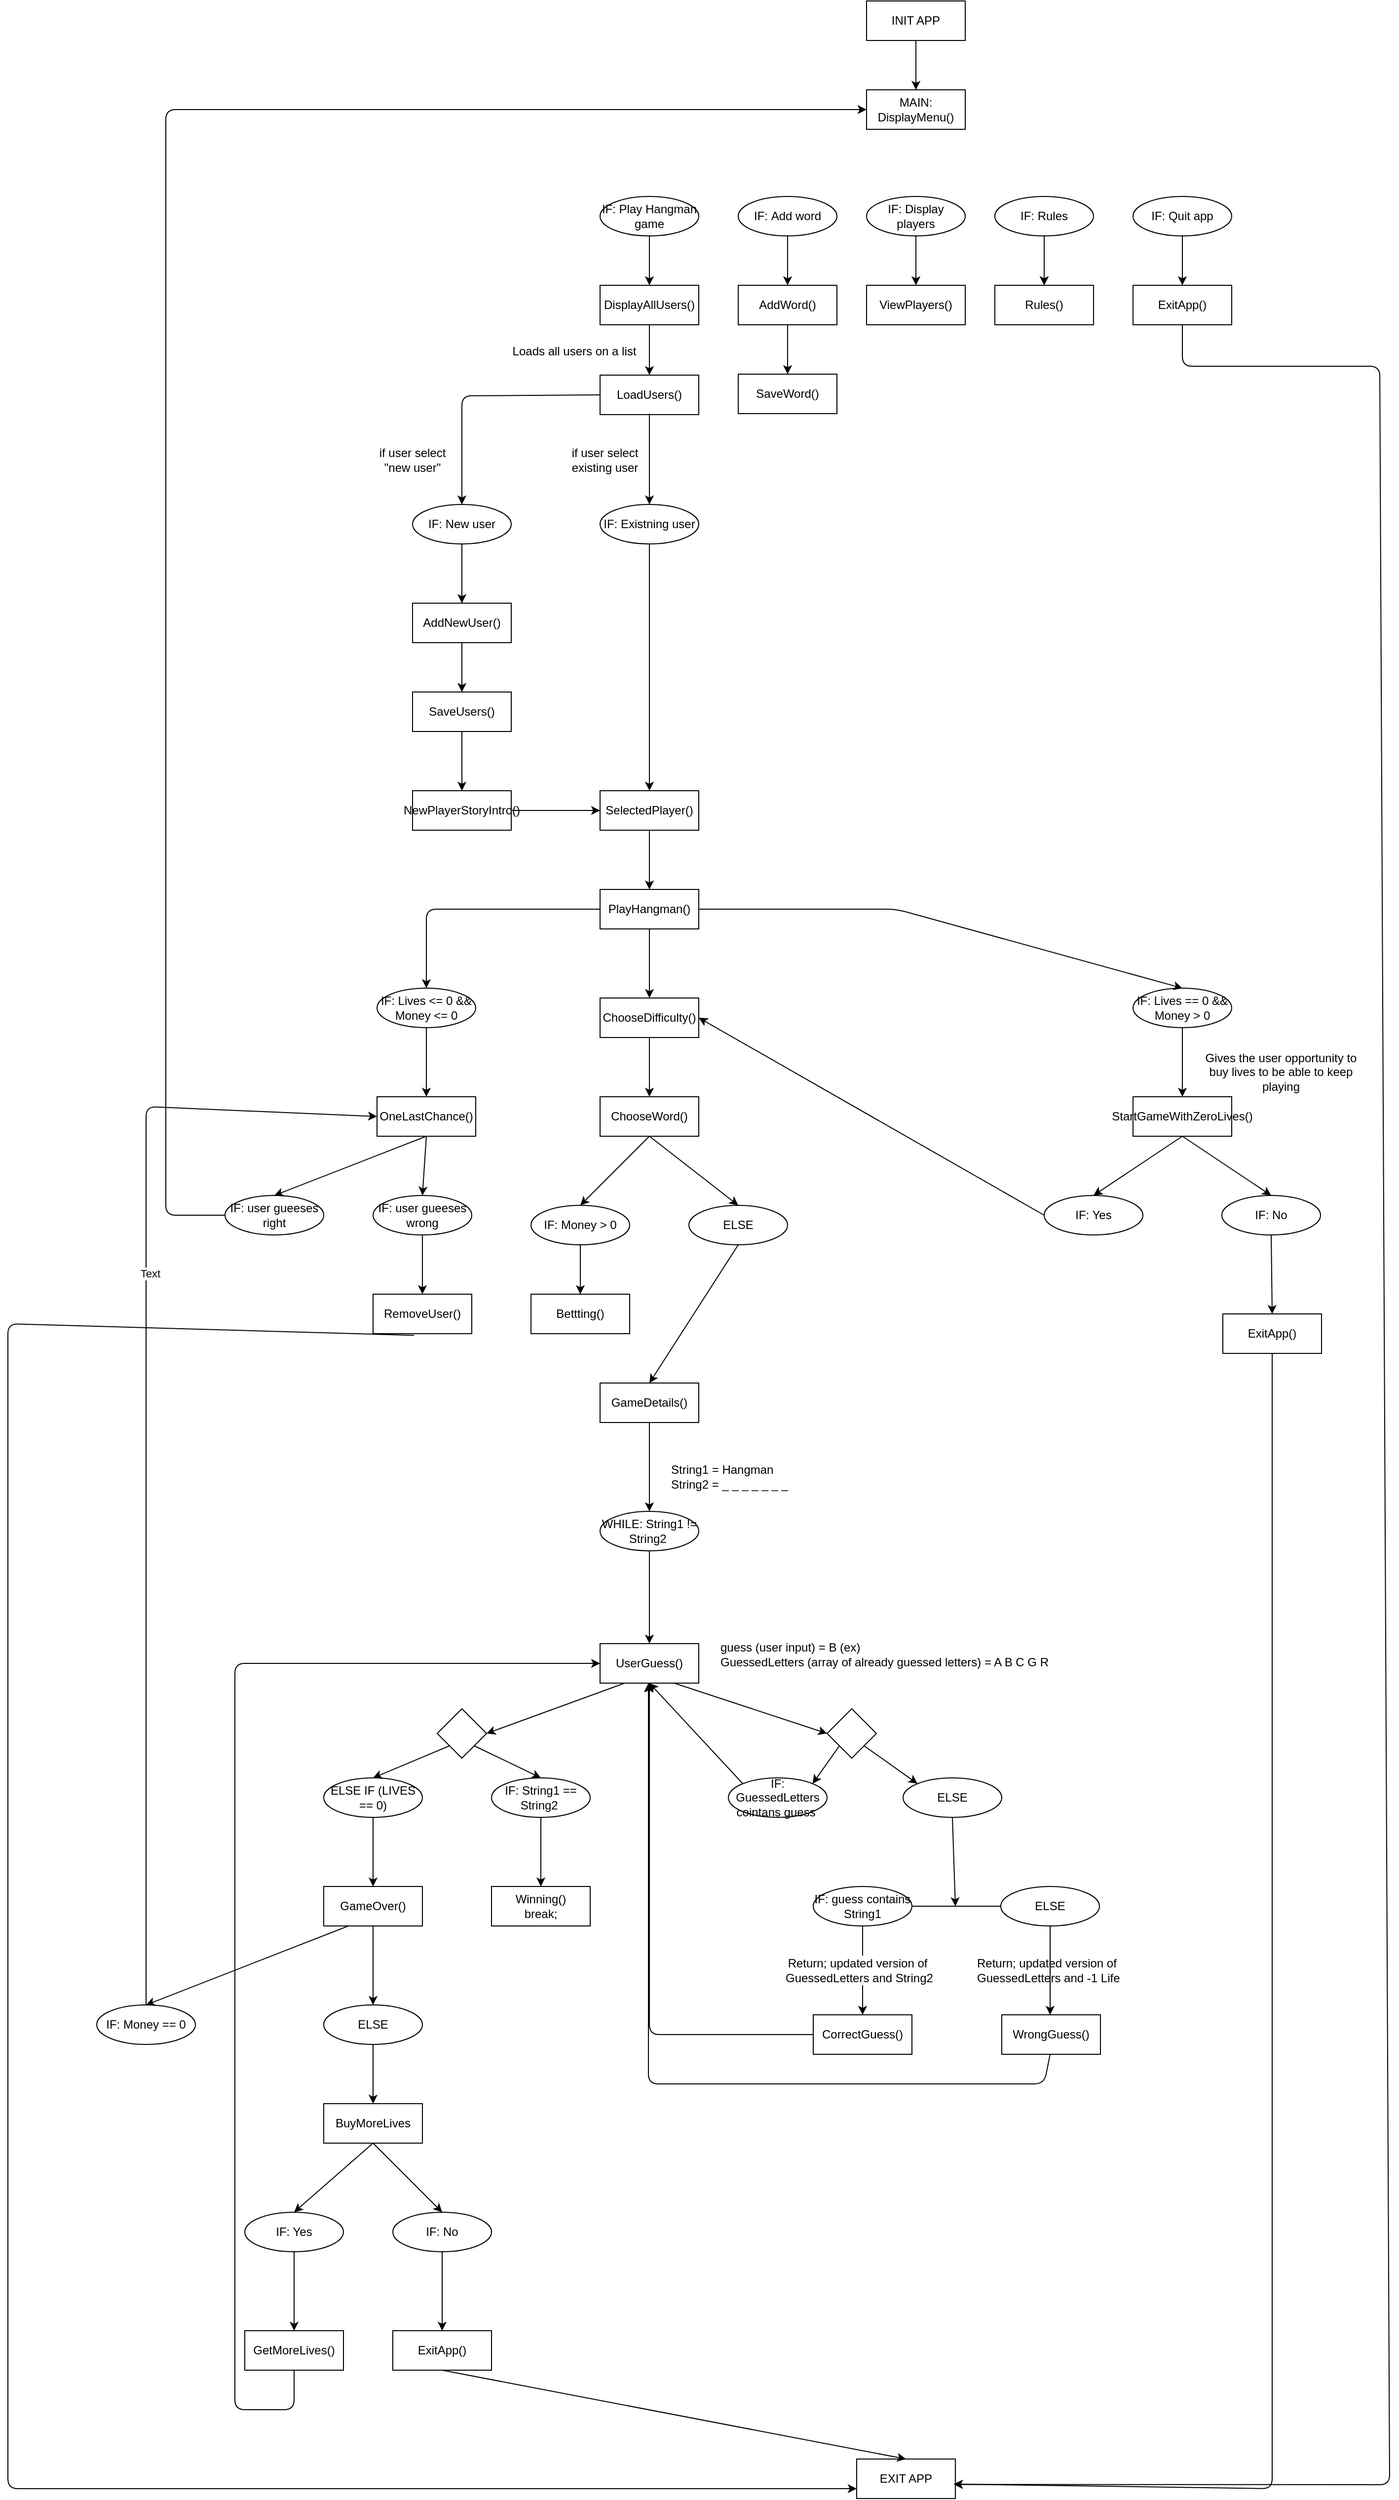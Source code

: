 <mxfile>
    <diagram id="V3ijUrjMEdLw47c3y2hR" name="Page-1">
        <mxGraphModel dx="1424" dy="964" grid="1" gridSize="10" guides="1" tooltips="1" connect="1" arrows="1" fold="1" page="1" pageScale="1" pageWidth="827" pageHeight="1169" math="0" shadow="0">
            <root>
                <mxCell id="0"/>
                <mxCell id="1" parent="0"/>
                <mxCell id="3" value="INIT APP" style="whiteSpace=wrap;html=1;align=center;" vertex="1" parent="1">
                    <mxGeometry x="960" y="120" width="100" height="40" as="geometry"/>
                </mxCell>
                <mxCell id="4" value="MAIN:&lt;br&gt;DisplayMenu()" style="whiteSpace=wrap;html=1;align=center;" vertex="1" parent="1">
                    <mxGeometry x="960" y="210" width="100" height="40" as="geometry"/>
                </mxCell>
                <mxCell id="6" value="IF: Play Hangman game" style="ellipse;whiteSpace=wrap;html=1;align=center;" vertex="1" parent="1">
                    <mxGeometry x="690" y="318" width="100" height="40" as="geometry"/>
                </mxCell>
                <mxCell id="7" value="IF:&amp;nbsp;Add word" style="ellipse;whiteSpace=wrap;html=1;align=center;" vertex="1" parent="1">
                    <mxGeometry x="830" y="318" width="100" height="40" as="geometry"/>
                </mxCell>
                <mxCell id="8" value="IF:&amp;nbsp;Display players" style="ellipse;whiteSpace=wrap;html=1;align=center;" vertex="1" parent="1">
                    <mxGeometry x="960" y="318" width="100" height="40" as="geometry"/>
                </mxCell>
                <mxCell id="20" value="" style="edgeStyle=none;html=1;" edge="1" parent="1" source="9" target="18">
                    <mxGeometry relative="1" as="geometry"/>
                </mxCell>
                <mxCell id="9" value="IF:&amp;nbsp;Rules" style="ellipse;whiteSpace=wrap;html=1;align=center;" vertex="1" parent="1">
                    <mxGeometry x="1090" y="318" width="100" height="40" as="geometry"/>
                </mxCell>
                <mxCell id="10" value="IF:&amp;nbsp;Quit app" style="ellipse;whiteSpace=wrap;html=1;align=center;" vertex="1" parent="1">
                    <mxGeometry x="1230" y="318" width="100" height="40" as="geometry"/>
                </mxCell>
                <mxCell id="12" value="EXIT APP" style="whiteSpace=wrap;html=1;align=center;" vertex="1" parent="1">
                    <mxGeometry x="950" y="2610" width="100" height="40" as="geometry"/>
                </mxCell>
                <mxCell id="13" value="ViewPlayers()" style="whiteSpace=wrap;html=1;align=center;" vertex="1" parent="1">
                    <mxGeometry x="960" y="408" width="100" height="40" as="geometry"/>
                </mxCell>
                <mxCell id="15" value="" style="endArrow=classic;html=1;entryX=0.5;entryY=0;entryDx=0;entryDy=0;exitX=0.5;exitY=1;exitDx=0;exitDy=0;" edge="1" parent="1" source="8" target="13">
                    <mxGeometry width="50" height="50" relative="1" as="geometry">
                        <mxPoint x="1010" y="378" as="sourcePoint"/>
                        <mxPoint x="1040" y="498" as="targetPoint"/>
                    </mxGeometry>
                </mxCell>
                <mxCell id="16" value="" style="endArrow=classic;html=1;entryX=0.985;entryY=0.643;entryDx=0;entryDy=0;entryPerimeter=0;exitX=0.5;exitY=1;exitDx=0;exitDy=0;" edge="1" parent="1" source="167" target="12">
                    <mxGeometry width="50" height="50" relative="1" as="geometry">
                        <mxPoint x="1330" y="480" as="sourcePoint"/>
                        <mxPoint x="1050" y="1350" as="targetPoint"/>
                        <Array as="points">
                            <mxPoint x="1280" y="490"/>
                            <mxPoint x="1480" y="490"/>
                            <mxPoint x="1490" y="2636"/>
                        </Array>
                    </mxGeometry>
                </mxCell>
                <mxCell id="18" value="Rules()" style="whiteSpace=wrap;html=1;align=center;" vertex="1" parent="1">
                    <mxGeometry x="1090" y="408" width="100" height="40" as="geometry"/>
                </mxCell>
                <mxCell id="19" value="" style="endArrow=classic;html=1;entryX=0.5;entryY=0;entryDx=0;entryDy=0;exitX=0.5;exitY=1;exitDx=0;exitDy=0;" edge="1" parent="1" target="18">
                    <mxGeometry width="50" height="50" relative="1" as="geometry">
                        <mxPoint x="1140" y="358" as="sourcePoint"/>
                        <mxPoint x="1170" y="498" as="targetPoint"/>
                    </mxGeometry>
                </mxCell>
                <mxCell id="21" value="" style="endArrow=classic;html=1;entryX=0.5;entryY=0;entryDx=0;entryDy=0;exitX=0.5;exitY=1;exitDx=0;exitDy=0;" edge="1" parent="1" source="3" target="4">
                    <mxGeometry width="50" height="50" relative="1" as="geometry">
                        <mxPoint x="1030" y="180" as="sourcePoint"/>
                        <mxPoint x="1010" y="280" as="targetPoint"/>
                    </mxGeometry>
                </mxCell>
                <mxCell id="22" value="" style="endArrow=classic;html=1;exitX=0.5;exitY=1;exitDx=0;exitDy=0;entryX=0.5;entryY=0;entryDx=0;entryDy=0;" edge="1" parent="1" source="7" target="23">
                    <mxGeometry width="50" height="50" relative="1" as="geometry">
                        <mxPoint x="900" y="428" as="sourcePoint"/>
                        <mxPoint x="880" y="398" as="targetPoint"/>
                    </mxGeometry>
                </mxCell>
                <mxCell id="23" value="AddWord()" style="whiteSpace=wrap;html=1;align=center;" vertex="1" parent="1">
                    <mxGeometry x="830" y="408" width="100" height="40" as="geometry"/>
                </mxCell>
                <mxCell id="24" value="" style="endArrow=classic;html=1;exitX=0.5;exitY=1;exitDx=0;exitDy=0;entryX=0.5;entryY=0;entryDx=0;entryDy=0;" edge="1" parent="1" target="25">
                    <mxGeometry width="50" height="50" relative="1" as="geometry">
                        <mxPoint x="880" y="448" as="sourcePoint"/>
                        <mxPoint x="880" y="488" as="targetPoint"/>
                    </mxGeometry>
                </mxCell>
                <mxCell id="25" value="SaveWord()" style="whiteSpace=wrap;html=1;align=center;" vertex="1" parent="1">
                    <mxGeometry x="830" y="498" width="100" height="40" as="geometry"/>
                </mxCell>
                <mxCell id="26" value="" style="endArrow=classic;html=1;exitX=0.5;exitY=1;exitDx=0;exitDy=0;entryX=0.5;entryY=0;entryDx=0;entryDy=0;" edge="1" parent="1" target="27">
                    <mxGeometry width="50" height="50" relative="1" as="geometry">
                        <mxPoint x="740" y="358.0" as="sourcePoint"/>
                        <mxPoint x="740" y="398" as="targetPoint"/>
                    </mxGeometry>
                </mxCell>
                <mxCell id="27" value="DisplayAllUsers()" style="whiteSpace=wrap;html=1;align=center;" vertex="1" parent="1">
                    <mxGeometry x="690" y="408" width="100" height="40" as="geometry"/>
                </mxCell>
                <mxCell id="28" value="" style="endArrow=classic;html=1;exitX=0.5;exitY=1;exitDx=0;exitDy=0;entryX=0.5;entryY=0;entryDx=0;entryDy=0;" edge="1" parent="1" target="29">
                    <mxGeometry width="50" height="50" relative="1" as="geometry">
                        <mxPoint x="740" y="448" as="sourcePoint"/>
                        <mxPoint x="740" y="488" as="targetPoint"/>
                    </mxGeometry>
                </mxCell>
                <mxCell id="29" value="LoadUsers()" style="whiteSpace=wrap;html=1;align=center;" vertex="1" parent="1">
                    <mxGeometry x="690" y="499" width="100" height="40" as="geometry"/>
                </mxCell>
                <mxCell id="33" value="" style="endArrow=classic;html=1;exitX=0.5;exitY=1;exitDx=0;exitDy=0;entryX=0.5;entryY=0;entryDx=0;entryDy=0;" edge="1" parent="1" target="39">
                    <mxGeometry width="50" height="50" relative="1" as="geometry">
                        <mxPoint x="740" y="538.0" as="sourcePoint"/>
                        <mxPoint x="740" y="588" as="targetPoint"/>
                    </mxGeometry>
                </mxCell>
                <mxCell id="38" value="IF: New user" style="ellipse;whiteSpace=wrap;html=1;align=center;" vertex="1" parent="1">
                    <mxGeometry x="500" y="630" width="100" height="40" as="geometry"/>
                </mxCell>
                <mxCell id="39" value="IF: Existning user" style="ellipse;whiteSpace=wrap;html=1;align=center;" vertex="1" parent="1">
                    <mxGeometry x="690" y="630" width="100" height="40" as="geometry"/>
                </mxCell>
                <mxCell id="41" value="" style="endArrow=classic;html=1;exitX=0;exitY=0.5;exitDx=0;exitDy=0;entryX=0.5;entryY=0;entryDx=0;entryDy=0;" edge="1" parent="1" source="29" target="38">
                    <mxGeometry width="50" height="50" relative="1" as="geometry">
                        <mxPoint x="750" y="548.0" as="sourcePoint"/>
                        <mxPoint x="750" y="640" as="targetPoint"/>
                        <Array as="points">
                            <mxPoint x="550" y="520"/>
                        </Array>
                    </mxGeometry>
                </mxCell>
                <mxCell id="42" value="SelectedPlayer()" style="whiteSpace=wrap;html=1;align=center;" vertex="1" parent="1">
                    <mxGeometry x="690" y="920" width="100" height="40" as="geometry"/>
                </mxCell>
                <mxCell id="43" value="AddNewUser()" style="whiteSpace=wrap;html=1;align=center;" vertex="1" parent="1">
                    <mxGeometry x="500" y="730" width="100" height="40" as="geometry"/>
                </mxCell>
                <mxCell id="44" value="NewPlayerStoryIntro()" style="whiteSpace=wrap;html=1;align=center;" vertex="1" parent="1">
                    <mxGeometry x="500" y="920" width="100" height="40" as="geometry"/>
                </mxCell>
                <mxCell id="45" value="" style="endArrow=classic;html=1;exitX=0.5;exitY=1;exitDx=0;exitDy=0;entryX=0.5;entryY=0;entryDx=0;entryDy=0;" edge="1" parent="1" source="38" target="43">
                    <mxGeometry width="50" height="50" relative="1" as="geometry">
                        <mxPoint x="750" y="548.0" as="sourcePoint"/>
                        <mxPoint x="750" y="640" as="targetPoint"/>
                    </mxGeometry>
                </mxCell>
                <mxCell id="46" value="" style="endArrow=classic;html=1;exitX=0.5;exitY=1;exitDx=0;exitDy=0;entryX=0.5;entryY=0;entryDx=0;entryDy=0;" edge="1" parent="1" source="43" target="49">
                    <mxGeometry width="50" height="50" relative="1" as="geometry">
                        <mxPoint x="560" y="680" as="sourcePoint"/>
                        <mxPoint x="550" y="800" as="targetPoint"/>
                    </mxGeometry>
                </mxCell>
                <mxCell id="47" value="" style="endArrow=classic;html=1;exitX=0.5;exitY=1;exitDx=0;exitDy=0;" edge="1" parent="1" source="39" target="42">
                    <mxGeometry width="50" height="50" relative="1" as="geometry">
                        <mxPoint x="560" y="680" as="sourcePoint"/>
                        <mxPoint x="560" y="740" as="targetPoint"/>
                    </mxGeometry>
                </mxCell>
                <mxCell id="48" value="" style="endArrow=classic;html=1;exitX=1;exitY=0.5;exitDx=0;exitDy=0;entryX=0;entryY=0.5;entryDx=0;entryDy=0;" edge="1" parent="1" source="44" target="42">
                    <mxGeometry width="50" height="50" relative="1" as="geometry">
                        <mxPoint x="560" y="780" as="sourcePoint"/>
                        <mxPoint x="560" y="830" as="targetPoint"/>
                    </mxGeometry>
                </mxCell>
                <mxCell id="49" value="SaveUsers()" style="whiteSpace=wrap;html=1;align=center;" vertex="1" parent="1">
                    <mxGeometry x="500" y="820" width="100" height="40" as="geometry"/>
                </mxCell>
                <mxCell id="50" value="" style="endArrow=classic;html=1;exitX=0.5;exitY=1;exitDx=0;exitDy=0;entryX=0.5;entryY=0;entryDx=0;entryDy=0;" edge="1" parent="1" source="49" target="44">
                    <mxGeometry width="50" height="50" relative="1" as="geometry">
                        <mxPoint x="560" y="780" as="sourcePoint"/>
                        <mxPoint x="560" y="830" as="targetPoint"/>
                    </mxGeometry>
                </mxCell>
                <mxCell id="55" value="Loads all users on a list" style="text;html=1;strokeColor=none;fillColor=none;align=center;verticalAlign=middle;whiteSpace=wrap;rounded=0;" vertex="1" parent="1">
                    <mxGeometry x="594" y="460" width="140" height="30" as="geometry"/>
                </mxCell>
                <mxCell id="56" value="if user select &quot;new user&quot;" style="text;html=1;strokeColor=none;fillColor=none;align=center;verticalAlign=middle;whiteSpace=wrap;rounded=0;" vertex="1" parent="1">
                    <mxGeometry x="460" y="570" width="80" height="30" as="geometry"/>
                </mxCell>
                <mxCell id="57" value="if user select existing user" style="text;html=1;strokeColor=none;fillColor=none;align=center;verticalAlign=middle;whiteSpace=wrap;rounded=0;" vertex="1" parent="1">
                    <mxGeometry x="640" y="570" width="110" height="30" as="geometry"/>
                </mxCell>
                <mxCell id="58" value="PlayHangman()" style="whiteSpace=wrap;html=1;align=center;" vertex="1" parent="1">
                    <mxGeometry x="690" y="1020" width="100" height="40" as="geometry"/>
                </mxCell>
                <mxCell id="59" value="" style="endArrow=classic;html=1;exitX=0.5;exitY=1;exitDx=0;exitDy=0;entryX=0.5;entryY=0;entryDx=0;entryDy=0;" edge="1" parent="1" source="42" target="58">
                    <mxGeometry width="50" height="50" relative="1" as="geometry">
                        <mxPoint x="560" y="870" as="sourcePoint"/>
                        <mxPoint x="560" y="930" as="targetPoint"/>
                    </mxGeometry>
                </mxCell>
                <mxCell id="60" value="IF: Lives == 0 &amp;amp;&amp;amp; Money &amp;gt; 0" style="ellipse;whiteSpace=wrap;html=1;align=center;" vertex="1" parent="1">
                    <mxGeometry x="1230" y="1120" width="100" height="40" as="geometry"/>
                </mxCell>
                <mxCell id="61" value="IF: Lives &amp;lt;= 0 &amp;amp;&amp;amp; Money &amp;lt;= 0" style="ellipse;whiteSpace=wrap;html=1;align=center;" vertex="1" parent="1">
                    <mxGeometry x="464" y="1120" width="100" height="40" as="geometry"/>
                </mxCell>
                <mxCell id="62" value="OneLastChance()" style="whiteSpace=wrap;html=1;align=center;" vertex="1" parent="1">
                    <mxGeometry x="464" y="1230" width="100" height="40" as="geometry"/>
                </mxCell>
                <mxCell id="63" value="StartGameWithZeroLives()" style="whiteSpace=wrap;html=1;align=center;" vertex="1" parent="1">
                    <mxGeometry x="1230" y="1230" width="100" height="40" as="geometry"/>
                </mxCell>
                <mxCell id="64" value="IF: user gueeses right" style="ellipse;whiteSpace=wrap;html=1;align=center;" vertex="1" parent="1">
                    <mxGeometry x="310" y="1330" width="100" height="40" as="geometry"/>
                </mxCell>
                <mxCell id="65" value="IF: user gueeses wrong" style="ellipse;whiteSpace=wrap;html=1;align=center;" vertex="1" parent="1">
                    <mxGeometry x="460" y="1330" width="100" height="40" as="geometry"/>
                </mxCell>
                <mxCell id="66" value="RemoveUser()" style="whiteSpace=wrap;html=1;align=center;" vertex="1" parent="1">
                    <mxGeometry x="460" y="1430" width="100" height="40" as="geometry"/>
                </mxCell>
                <mxCell id="68" value="" style="endArrow=classic;html=1;exitX=0;exitY=0.5;exitDx=0;exitDy=0;entryX=0;entryY=0.5;entryDx=0;entryDy=0;" edge="1" parent="1" source="64" target="4">
                    <mxGeometry width="50" height="50" relative="1" as="geometry">
                        <mxPoint x="900" y="1070" as="sourcePoint"/>
                        <mxPoint x="850" y="780" as="targetPoint"/>
                        <Array as="points">
                            <mxPoint x="250" y="1350"/>
                            <mxPoint x="250" y="230"/>
                        </Array>
                    </mxGeometry>
                </mxCell>
                <mxCell id="69" value="ChooseDifficulty()" style="whiteSpace=wrap;html=1;align=center;" vertex="1" parent="1">
                    <mxGeometry x="690" y="1130" width="100" height="40" as="geometry"/>
                </mxCell>
                <mxCell id="70" value="ChooseWord()" style="whiteSpace=wrap;html=1;align=center;" vertex="1" parent="1">
                    <mxGeometry x="690" y="1230" width="100" height="40" as="geometry"/>
                </mxCell>
                <mxCell id="72" value="" style="endArrow=classic;html=1;exitX=0.416;exitY=1.043;exitDx=0;exitDy=0;exitPerimeter=0;entryX=0;entryY=0.75;entryDx=0;entryDy=0;" edge="1" parent="1" source="66" target="12">
                    <mxGeometry width="50" height="50" relative="1" as="geometry">
                        <mxPoint x="1100" y="1650" as="sourcePoint"/>
                        <mxPoint x="1150" y="1600" as="targetPoint"/>
                        <Array as="points">
                            <mxPoint x="90" y="1460"/>
                            <mxPoint x="90" y="2640"/>
                        </Array>
                    </mxGeometry>
                </mxCell>
                <mxCell id="73" value="" style="endArrow=classic;html=1;exitX=1;exitY=0.5;exitDx=0;exitDy=0;entryX=0.5;entryY=0;entryDx=0;entryDy=0;" edge="1" parent="1" source="58" target="60">
                    <mxGeometry width="50" height="50" relative="1" as="geometry">
                        <mxPoint x="800" y="1180" as="sourcePoint"/>
                        <mxPoint x="850" y="1130" as="targetPoint"/>
                        <Array as="points">
                            <mxPoint x="990" y="1040"/>
                        </Array>
                    </mxGeometry>
                </mxCell>
                <mxCell id="74" value="" style="endArrow=classic;html=1;exitX=0;exitY=0.5;exitDx=0;exitDy=0;entryX=0.5;entryY=0;entryDx=0;entryDy=0;" edge="1" parent="1" source="58" target="61">
                    <mxGeometry width="50" height="50" relative="1" as="geometry">
                        <mxPoint x="800" y="1180" as="sourcePoint"/>
                        <mxPoint x="850" y="1130" as="targetPoint"/>
                        <Array as="points">
                            <mxPoint x="514" y="1040"/>
                        </Array>
                    </mxGeometry>
                </mxCell>
                <mxCell id="75" value="" style="endArrow=classic;html=1;exitX=0.5;exitY=1;exitDx=0;exitDy=0;entryX=0.5;entryY=0;entryDx=0;entryDy=0;" edge="1" parent="1" source="61" target="62">
                    <mxGeometry width="50" height="50" relative="1" as="geometry">
                        <mxPoint x="630" y="1310" as="sourcePoint"/>
                        <mxPoint x="680" y="1260" as="targetPoint"/>
                    </mxGeometry>
                </mxCell>
                <mxCell id="76" value="" style="endArrow=classic;html=1;exitX=0.5;exitY=1;exitDx=0;exitDy=0;entryX=0.5;entryY=0;entryDx=0;entryDy=0;" edge="1" parent="1" source="62" target="64">
                    <mxGeometry width="50" height="50" relative="1" as="geometry">
                        <mxPoint x="524" y="1170.0" as="sourcePoint"/>
                        <mxPoint x="524" y="1240.0" as="targetPoint"/>
                    </mxGeometry>
                </mxCell>
                <mxCell id="77" value="" style="endArrow=classic;html=1;exitX=0.5;exitY=1;exitDx=0;exitDy=0;entryX=0.5;entryY=0;entryDx=0;entryDy=0;" edge="1" parent="1" source="62" target="65">
                    <mxGeometry width="50" height="50" relative="1" as="geometry">
                        <mxPoint x="524" y="1280" as="sourcePoint"/>
                        <mxPoint x="450" y="1340" as="targetPoint"/>
                    </mxGeometry>
                </mxCell>
                <mxCell id="78" value="" style="endArrow=classic;html=1;exitX=0.5;exitY=1;exitDx=0;exitDy=0;entryX=0.5;entryY=0;entryDx=0;entryDy=0;" edge="1" parent="1" source="65" target="66">
                    <mxGeometry width="50" height="50" relative="1" as="geometry">
                        <mxPoint x="450" y="1290" as="sourcePoint"/>
                        <mxPoint x="460" y="1390" as="targetPoint"/>
                    </mxGeometry>
                </mxCell>
                <mxCell id="79" value="" style="endArrow=classic;html=1;exitX=0.5;exitY=1;exitDx=0;exitDy=0;entryX=0.5;entryY=0;entryDx=0;entryDy=0;" edge="1" parent="1" source="58" target="69">
                    <mxGeometry width="50" height="50" relative="1" as="geometry">
                        <mxPoint x="544" y="1300" as="sourcePoint"/>
                        <mxPoint x="470" y="1360" as="targetPoint"/>
                    </mxGeometry>
                </mxCell>
                <mxCell id="80" value="" style="endArrow=classic;html=1;exitX=0.5;exitY=1;exitDx=0;exitDy=0;entryX=0.5;entryY=0;entryDx=0;entryDy=0;" edge="1" parent="1" source="69" target="70">
                    <mxGeometry width="50" height="50" relative="1" as="geometry">
                        <mxPoint x="554" y="1310" as="sourcePoint"/>
                        <mxPoint x="480" y="1370" as="targetPoint"/>
                    </mxGeometry>
                </mxCell>
                <mxCell id="81" value="" style="endArrow=classic;html=1;exitX=0.5;exitY=1;exitDx=0;exitDy=0;entryX=0.5;entryY=0;entryDx=0;entryDy=0;" edge="1" parent="1" source="60" target="63">
                    <mxGeometry width="50" height="50" relative="1" as="geometry">
                        <mxPoint x="854" y="1320" as="sourcePoint"/>
                        <mxPoint x="780" y="1380" as="targetPoint"/>
                    </mxGeometry>
                </mxCell>
                <mxCell id="82" value="Gives the user opportunity to buy lives to be able to keep playing" style="text;html=1;strokeColor=none;fillColor=none;align=center;verticalAlign=middle;whiteSpace=wrap;rounded=0;" vertex="1" parent="1">
                    <mxGeometry x="1300" y="1190" width="160" height="30" as="geometry"/>
                </mxCell>
                <mxCell id="83" value="IF: No" style="ellipse;whiteSpace=wrap;html=1;align=center;" vertex="1" parent="1">
                    <mxGeometry x="1320" y="1330" width="100" height="40" as="geometry"/>
                </mxCell>
                <mxCell id="84" value="IF: Yes" style="ellipse;whiteSpace=wrap;html=1;align=center;" vertex="1" parent="1">
                    <mxGeometry x="1140" y="1330" width="100" height="40" as="geometry"/>
                </mxCell>
                <mxCell id="86" value="" style="endArrow=classic;html=1;entryX=0.985;entryY=0.634;entryDx=0;entryDy=0;entryPerimeter=0;exitX=0.5;exitY=1;exitDx=0;exitDy=0;" edge="1" parent="1" source="155" target="12">
                    <mxGeometry width="50" height="50" relative="1" as="geometry">
                        <mxPoint x="1380" y="1530" as="sourcePoint"/>
                        <mxPoint x="970" y="1773.333" as="targetPoint"/>
                        <Array as="points">
                            <mxPoint x="1371" y="2640"/>
                        </Array>
                    </mxGeometry>
                </mxCell>
                <mxCell id="88" value="" style="endArrow=classic;html=1;exitX=0.5;exitY=1;exitDx=0;exitDy=0;entryX=0.5;entryY=0;entryDx=0;entryDy=0;" edge="1" parent="1" source="63" target="84">
                    <mxGeometry width="50" height="50" relative="1" as="geometry">
                        <mxPoint x="1290" y="1170" as="sourcePoint"/>
                        <mxPoint x="1290" y="1240" as="targetPoint"/>
                    </mxGeometry>
                </mxCell>
                <mxCell id="89" value="" style="endArrow=classic;html=1;exitX=0.5;exitY=1;exitDx=0;exitDy=0;entryX=0.5;entryY=0;entryDx=0;entryDy=0;" edge="1" parent="1" source="63" target="83">
                    <mxGeometry width="50" height="50" relative="1" as="geometry">
                        <mxPoint x="1290" y="1280" as="sourcePoint"/>
                        <mxPoint x="1200" y="1340" as="targetPoint"/>
                    </mxGeometry>
                </mxCell>
                <mxCell id="90" value="" style="endArrow=classic;html=1;exitX=0;exitY=0.5;exitDx=0;exitDy=0;entryX=1;entryY=0.5;entryDx=0;entryDy=0;" edge="1" parent="1" source="84" target="69">
                    <mxGeometry width="50" height="50" relative="1" as="geometry">
                        <mxPoint x="870" y="1390" as="sourcePoint"/>
                        <mxPoint x="920" y="1340" as="targetPoint"/>
                    </mxGeometry>
                </mxCell>
                <mxCell id="91" value="IF: Money &amp;gt; 0" style="ellipse;whiteSpace=wrap;html=1;align=center;" vertex="1" parent="1">
                    <mxGeometry x="620" y="1340" width="100" height="40" as="geometry"/>
                </mxCell>
                <mxCell id="92" value="ELSE" style="ellipse;whiteSpace=wrap;html=1;align=center;" vertex="1" parent="1">
                    <mxGeometry x="780" y="1340" width="100" height="40" as="geometry"/>
                </mxCell>
                <mxCell id="93" value="Bettting()" style="whiteSpace=wrap;html=1;align=center;" vertex="1" parent="1">
                    <mxGeometry x="620" y="1430" width="100" height="40" as="geometry"/>
                </mxCell>
                <mxCell id="94" value="GameDetails()" style="whiteSpace=wrap;html=1;align=center;" vertex="1" parent="1">
                    <mxGeometry x="690" y="1520" width="100" height="40" as="geometry"/>
                </mxCell>
                <mxCell id="95" value="" style="endArrow=classic;html=1;exitX=0.5;exitY=1;exitDx=0;exitDy=0;entryX=0.5;entryY=0;entryDx=0;entryDy=0;" edge="1" parent="1" source="70" target="91">
                    <mxGeometry width="50" height="50" relative="1" as="geometry">
                        <mxPoint x="524" y="1280" as="sourcePoint"/>
                        <mxPoint x="520" y="1340" as="targetPoint"/>
                    </mxGeometry>
                </mxCell>
                <mxCell id="96" value="" style="endArrow=classic;html=1;exitX=0.5;exitY=1;exitDx=0;exitDy=0;entryX=0.5;entryY=0;entryDx=0;entryDy=0;" edge="1" parent="1" source="70" target="92">
                    <mxGeometry width="50" height="50" relative="1" as="geometry">
                        <mxPoint x="750" y="1280" as="sourcePoint"/>
                        <mxPoint x="680" y="1350" as="targetPoint"/>
                    </mxGeometry>
                </mxCell>
                <mxCell id="97" value="" style="endArrow=classic;html=1;exitX=0.5;exitY=1;exitDx=0;exitDy=0;entryX=0.5;entryY=0;entryDx=0;entryDy=0;" edge="1" parent="1" source="91" target="93">
                    <mxGeometry width="50" height="50" relative="1" as="geometry">
                        <mxPoint x="760" y="1290" as="sourcePoint"/>
                        <mxPoint x="690" y="1360" as="targetPoint"/>
                    </mxGeometry>
                </mxCell>
                <mxCell id="98" value="" style="endArrow=classic;html=1;exitX=0.5;exitY=1;exitDx=0;exitDy=0;entryX=0.5;entryY=0;entryDx=0;entryDy=0;" edge="1" parent="1" source="92" target="94">
                    <mxGeometry width="50" height="50" relative="1" as="geometry">
                        <mxPoint x="680" y="1390" as="sourcePoint"/>
                        <mxPoint x="680" y="1440" as="targetPoint"/>
                    </mxGeometry>
                </mxCell>
                <mxCell id="100" value="" style="endArrow=classic;html=1;exitX=0.5;exitY=1;exitDx=0;exitDy=0;" edge="1" parent="1" source="94">
                    <mxGeometry width="50" height="50" relative="1" as="geometry">
                        <mxPoint x="680" y="1390" as="sourcePoint"/>
                        <mxPoint x="740" y="1650" as="targetPoint"/>
                    </mxGeometry>
                </mxCell>
                <mxCell id="101" value="WHILE: String1 != String2&amp;nbsp;" style="ellipse;whiteSpace=wrap;html=1;align=center;" vertex="1" parent="1">
                    <mxGeometry x="690" y="1650" width="100" height="40" as="geometry"/>
                </mxCell>
                <mxCell id="102" value="String1 = Hangman&lt;br&gt;String2 = _ _ _ _ _ _ _" style="text;html=1;strokeColor=none;fillColor=none;align=left;verticalAlign=middle;whiteSpace=wrap;rounded=0;" vertex="1" parent="1">
                    <mxGeometry x="760" y="1600" width="160" height="30" as="geometry"/>
                </mxCell>
                <mxCell id="103" value="" style="endArrow=classic;html=1;exitX=0.5;exitY=1;exitDx=0;exitDy=0;entryX=0.5;entryY=0;entryDx=0;entryDy=0;" edge="1" parent="1" source="101" target="105">
                    <mxGeometry width="50" height="50" relative="1" as="geometry">
                        <mxPoint x="844" y="1690" as="sourcePoint"/>
                        <mxPoint x="970" y="1800" as="targetPoint"/>
                    </mxGeometry>
                </mxCell>
                <mxCell id="105" value="UserGuess()" style="whiteSpace=wrap;html=1;align=center;" vertex="1" parent="1">
                    <mxGeometry x="690" y="1784" width="100" height="40" as="geometry"/>
                </mxCell>
                <mxCell id="107" value="IF: GuessedLetters cointans guess&amp;nbsp;" style="ellipse;whiteSpace=wrap;html=1;align=center;" vertex="1" parent="1">
                    <mxGeometry x="820" y="1920" width="100" height="40" as="geometry"/>
                </mxCell>
                <mxCell id="108" value="ELSE" style="ellipse;whiteSpace=wrap;html=1;align=center;" vertex="1" parent="1">
                    <mxGeometry x="997" y="1920" width="100" height="40" as="geometry"/>
                </mxCell>
                <mxCell id="109" value="&lt;div style=&quot;text-align: left;&quot;&gt;&lt;span style=&quot;text-align: center; background-color: initial;&quot;&gt;guess (user input) = B (ex)&lt;br&gt;GuessedLetters (array of already guessed letters) = A B C G R&amp;nbsp;&lt;/span&gt;&lt;/div&gt;" style="text;html=1;strokeColor=none;fillColor=none;align=left;verticalAlign=middle;whiteSpace=wrap;rounded=0;" vertex="1" parent="1">
                    <mxGeometry x="810" y="1780" width="350" height="30" as="geometry"/>
                </mxCell>
                <mxCell id="112" value="" style="endArrow=classic;html=1;exitX=0;exitY=0;exitDx=0;exitDy=0;entryX=0.5;entryY=1;entryDx=0;entryDy=0;" edge="1" parent="1" source="107" target="105">
                    <mxGeometry width="50" height="50" relative="1" as="geometry">
                        <mxPoint x="1000" y="1610" as="sourcePoint"/>
                        <mxPoint x="740" y="1830" as="targetPoint"/>
                    </mxGeometry>
                </mxCell>
                <mxCell id="113" value="" style="endArrow=classic;html=1;exitX=0.75;exitY=1;exitDx=0;exitDy=0;entryX=0;entryY=0.5;entryDx=0;entryDy=0;" edge="1" parent="1" source="105" target="133">
                    <mxGeometry width="50" height="50" relative="1" as="geometry">
                        <mxPoint x="980" y="1853" as="sourcePoint"/>
                        <mxPoint x="910" y="1870" as="targetPoint"/>
                    </mxGeometry>
                </mxCell>
                <mxCell id="114" value="IF: guess contains String1" style="ellipse;whiteSpace=wrap;html=1;align=center;" vertex="1" parent="1">
                    <mxGeometry x="906" y="2030" width="100" height="40" as="geometry"/>
                </mxCell>
                <mxCell id="115" value="ELSE" style="ellipse;whiteSpace=wrap;html=1;align=center;" vertex="1" parent="1">
                    <mxGeometry x="1096" y="2030" width="100" height="40" as="geometry"/>
                </mxCell>
                <mxCell id="117" value="CorrectGuess()" style="whiteSpace=wrap;html=1;align=center;" vertex="1" parent="1">
                    <mxGeometry x="906" y="2160" width="100" height="40" as="geometry"/>
                </mxCell>
                <mxCell id="118" value="" style="endArrow=classic;html=1;exitX=0.5;exitY=1;exitDx=0;exitDy=0;entryX=0.5;entryY=0;entryDx=0;entryDy=0;startArrow=none;" edge="1" parent="1" source="123" target="117">
                    <mxGeometry width="50" height="50" relative="1" as="geometry">
                        <mxPoint x="976" y="1853" as="sourcePoint"/>
                        <mxPoint x="916.207" y="1916.207" as="targetPoint"/>
                    </mxGeometry>
                </mxCell>
                <mxCell id="119" value="" style="endArrow=classic;html=1;exitX=0.5;exitY=1;exitDx=0;exitDy=0;" edge="1" parent="1" source="115">
                    <mxGeometry width="50" height="50" relative="1" as="geometry">
                        <mxPoint x="966" y="2080" as="sourcePoint"/>
                        <mxPoint x="1146" y="2160" as="targetPoint"/>
                    </mxGeometry>
                </mxCell>
                <mxCell id="120" value="WrongGuess()" style="whiteSpace=wrap;html=1;align=center;" vertex="1" parent="1">
                    <mxGeometry x="1097" y="2160" width="100" height="40" as="geometry"/>
                </mxCell>
                <mxCell id="121" value="" style="endArrow=classic;html=1;exitX=0.5;exitY=1;exitDx=0;exitDy=0;" edge="1" parent="1" source="108">
                    <mxGeometry width="50" height="50" relative="1" as="geometry">
                        <mxPoint x="1014" y="2020" as="sourcePoint"/>
                        <mxPoint x="1050" y="2050" as="targetPoint"/>
                    </mxGeometry>
                </mxCell>
                <mxCell id="122" value="" style="endArrow=none;html=1;exitX=1;exitY=0.5;exitDx=0;exitDy=0;entryX=0;entryY=0.5;entryDx=0;entryDy=0;" edge="1" parent="1" source="114" target="115">
                    <mxGeometry width="50" height="50" relative="1" as="geometry">
                        <mxPoint x="1004" y="2080" as="sourcePoint"/>
                        <mxPoint x="1054" y="2030" as="targetPoint"/>
                    </mxGeometry>
                </mxCell>
                <mxCell id="125" value="&lt;div style=&quot;text-align: center;&quot;&gt;Return; updated version of&amp;nbsp;&lt;/div&gt;&lt;span style=&quot;text-align: center;&quot;&gt;GuessedLetters and -1 Life&lt;/span&gt;" style="text;html=1;strokeColor=none;fillColor=none;align=left;verticalAlign=middle;whiteSpace=wrap;rounded=0;" vertex="1" parent="1">
                    <mxGeometry x="1070" y="2100" width="160" height="30" as="geometry"/>
                </mxCell>
                <mxCell id="127" value="IF: String1 == String2&amp;nbsp;" style="ellipse;whiteSpace=wrap;html=1;align=center;" vertex="1" parent="1">
                    <mxGeometry x="580" y="1920" width="100" height="40" as="geometry"/>
                </mxCell>
                <mxCell id="128" value="ELSE IF (LIVES == 0)" style="ellipse;whiteSpace=wrap;html=1;align=center;" vertex="1" parent="1">
                    <mxGeometry x="410" y="1920" width="100" height="40" as="geometry"/>
                </mxCell>
                <mxCell id="129" value="GameOver()" style="whiteSpace=wrap;html=1;align=center;" vertex="1" parent="1">
                    <mxGeometry x="410" y="2030" width="100" height="40" as="geometry"/>
                </mxCell>
                <mxCell id="130" value="" style="endArrow=classic;html=1;exitX=0.5;exitY=1;exitDx=0;exitDy=0;entryX=0.5;entryY=0;entryDx=0;entryDy=0;" edge="1" parent="1" source="128" target="129">
                    <mxGeometry width="50" height="50" relative="1" as="geometry">
                        <mxPoint x="750" y="1700" as="sourcePoint"/>
                        <mxPoint x="750" y="1794" as="targetPoint"/>
                    </mxGeometry>
                </mxCell>
                <mxCell id="131" value="" style="endArrow=classic;html=1;exitX=0.25;exitY=1;exitDx=0;exitDy=0;entryX=1;entryY=0.5;entryDx=0;entryDy=0;" edge="1" parent="1" source="105" target="132">
                    <mxGeometry width="50" height="50" relative="1" as="geometry">
                        <mxPoint x="720" y="1860" as="sourcePoint"/>
                        <mxPoint x="610" y="1870" as="targetPoint"/>
                    </mxGeometry>
                </mxCell>
                <mxCell id="132" value="" style="rhombus;whiteSpace=wrap;html=1;" vertex="1" parent="1">
                    <mxGeometry x="525" y="1850" width="50" height="50" as="geometry"/>
                </mxCell>
                <mxCell id="133" value="" style="rhombus;whiteSpace=wrap;html=1;" vertex="1" parent="1">
                    <mxGeometry x="920" y="1850" width="50" height="50" as="geometry"/>
                </mxCell>
                <mxCell id="134" value="" style="endArrow=classic;html=1;exitX=1;exitY=1;exitDx=0;exitDy=0;entryX=0.5;entryY=0;entryDx=0;entryDy=0;" edge="1" parent="1" source="132" target="127">
                    <mxGeometry width="50" height="50" relative="1" as="geometry">
                        <mxPoint x="750" y="1700" as="sourcePoint"/>
                        <mxPoint x="750" y="1794" as="targetPoint"/>
                    </mxGeometry>
                </mxCell>
                <mxCell id="135" value="" style="endArrow=classic;html=1;exitX=0;exitY=1;exitDx=0;exitDy=0;entryX=0.5;entryY=0;entryDx=0;entryDy=0;" edge="1" parent="1" source="132" target="128">
                    <mxGeometry width="50" height="50" relative="1" as="geometry">
                        <mxPoint x="572.5" y="1897.5" as="sourcePoint"/>
                        <mxPoint x="640" y="1930" as="targetPoint"/>
                    </mxGeometry>
                </mxCell>
                <mxCell id="136" value="" style="endArrow=classic;html=1;exitX=0;exitY=1;exitDx=0;exitDy=0;entryX=1;entryY=0;entryDx=0;entryDy=0;" edge="1" parent="1" source="133" target="107">
                    <mxGeometry width="50" height="50" relative="1" as="geometry">
                        <mxPoint x="572.5" y="1897.5" as="sourcePoint"/>
                        <mxPoint x="640" y="1930" as="targetPoint"/>
                    </mxGeometry>
                </mxCell>
                <mxCell id="138" value="" style="endArrow=classic;html=1;exitX=1;exitY=1;exitDx=0;exitDy=0;entryX=0;entryY=0;entryDx=0;entryDy=0;" edge="1" parent="1" source="133" target="108">
                    <mxGeometry width="50" height="50" relative="1" as="geometry">
                        <mxPoint x="976.25" y="1880" as="sourcePoint"/>
                        <mxPoint x="1043.75" y="1912.5" as="targetPoint"/>
                    </mxGeometry>
                </mxCell>
                <mxCell id="139" value="Winning()&lt;br&gt;break;" style="whiteSpace=wrap;html=1;align=center;" vertex="1" parent="1">
                    <mxGeometry x="580" y="2030" width="100" height="40" as="geometry"/>
                </mxCell>
                <mxCell id="140" value="" style="endArrow=classic;html=1;exitX=0.5;exitY=1;exitDx=0;exitDy=0;entryX=0.5;entryY=0;entryDx=0;entryDy=0;" edge="1" parent="1" source="127" target="139">
                    <mxGeometry width="50" height="50" relative="1" as="geometry">
                        <mxPoint x="470" y="1970" as="sourcePoint"/>
                        <mxPoint x="470" y="2040" as="targetPoint"/>
                    </mxGeometry>
                </mxCell>
                <mxCell id="141" value="" style="endArrow=none;html=1;exitX=0.5;exitY=1;exitDx=0;exitDy=0;entryX=0.5;entryY=0;entryDx=0;entryDy=0;" edge="1" parent="1" source="114" target="123">
                    <mxGeometry width="50" height="50" relative="1" as="geometry">
                        <mxPoint x="956" y="2070" as="sourcePoint"/>
                        <mxPoint x="956" y="2160" as="targetPoint"/>
                    </mxGeometry>
                </mxCell>
                <mxCell id="123" value="&lt;div style=&quot;text-align: center;&quot;&gt;Return; updated version of&amp;nbsp;&lt;/div&gt;&lt;span style=&quot;text-align: center;&quot;&gt;GuessedLetters and String2&lt;/span&gt;" style="text;html=1;strokeColor=none;fillColor=none;align=left;verticalAlign=middle;whiteSpace=wrap;rounded=0;" vertex="1" parent="1">
                    <mxGeometry x="876" y="2100" width="160" height="30" as="geometry"/>
                </mxCell>
                <mxCell id="142" value="" style="endArrow=classic;html=1;exitX=0;exitY=0.5;exitDx=0;exitDy=0;entryX=0.5;entryY=1;entryDx=0;entryDy=0;" edge="1" parent="1" source="117" target="105">
                    <mxGeometry width="50" height="50" relative="1" as="geometry">
                        <mxPoint x="810" y="2050" as="sourcePoint"/>
                        <mxPoint x="860" y="2000" as="targetPoint"/>
                        <Array as="points">
                            <mxPoint x="740" y="2180"/>
                        </Array>
                    </mxGeometry>
                </mxCell>
                <mxCell id="143" value="" style="endArrow=classic;html=1;exitX=0.5;exitY=1;exitDx=0;exitDy=0;entryX=0.5;entryY=1;entryDx=0;entryDy=0;" edge="1" parent="1">
                    <mxGeometry width="50" height="50" relative="1" as="geometry">
                        <mxPoint x="1146" y="2200" as="sourcePoint"/>
                        <mxPoint x="739" y="1824.0" as="targetPoint"/>
                        <Array as="points">
                            <mxPoint x="1140" y="2230"/>
                            <mxPoint x="739" y="2230"/>
                        </Array>
                    </mxGeometry>
                </mxCell>
                <mxCell id="144" value="IF: Money == 0" style="ellipse;whiteSpace=wrap;html=1;align=center;" vertex="1" parent="1">
                    <mxGeometry x="180" y="2150" width="100" height="40" as="geometry"/>
                </mxCell>
                <mxCell id="145" value="" style="endArrow=classic;html=1;exitX=0.25;exitY=1;exitDx=0;exitDy=0;entryX=0.5;entryY=0;entryDx=0;entryDy=0;" edge="1" parent="1" source="129" target="144">
                    <mxGeometry width="50" height="50" relative="1" as="geometry">
                        <mxPoint x="725" y="1834" as="sourcePoint"/>
                        <mxPoint x="585" y="1885" as="targetPoint"/>
                    </mxGeometry>
                </mxCell>
                <mxCell id="146" value="" style="endArrow=classic;html=1;exitX=0.5;exitY=0;exitDx=0;exitDy=0;entryX=0;entryY=0.5;entryDx=0;entryDy=0;" edge="1" parent="1" source="144" target="62">
                    <mxGeometry width="50" height="50" relative="1" as="geometry">
                        <mxPoint x="445" y="2080" as="sourcePoint"/>
                        <mxPoint x="350" y="1240" as="targetPoint"/>
                        <Array as="points">
                            <mxPoint x="230" y="1240"/>
                        </Array>
                    </mxGeometry>
                </mxCell>
                <mxCell id="166" value="Text" style="edgeLabel;html=1;align=center;verticalAlign=middle;resizable=0;points=[];" vertex="1" connectable="0" parent="146">
                    <mxGeometry x="0.296" y="-4" relative="1" as="geometry">
                        <mxPoint as="offset"/>
                    </mxGeometry>
                </mxCell>
                <mxCell id="148" value="BuyMoreLives" style="whiteSpace=wrap;html=1;align=center;" vertex="1" parent="1">
                    <mxGeometry x="410" y="2250" width="100" height="40" as="geometry"/>
                </mxCell>
                <mxCell id="150" value="ELSE" style="ellipse;whiteSpace=wrap;html=1;align=center;" vertex="1" parent="1">
                    <mxGeometry x="410" y="2150" width="100" height="40" as="geometry"/>
                </mxCell>
                <mxCell id="151" value="IF: Yes" style="ellipse;whiteSpace=wrap;html=1;align=center;" vertex="1" parent="1">
                    <mxGeometry x="330" y="2360" width="100" height="40" as="geometry"/>
                </mxCell>
                <mxCell id="152" value="IF: No" style="ellipse;whiteSpace=wrap;html=1;align=center;" vertex="1" parent="1">
                    <mxGeometry x="480" y="2360" width="100" height="40" as="geometry"/>
                </mxCell>
                <mxCell id="153" value="ExitApp()" style="whiteSpace=wrap;html=1;align=center;" vertex="1" parent="1">
                    <mxGeometry x="480" y="2480" width="100" height="40" as="geometry"/>
                </mxCell>
                <mxCell id="154" value="GetMoreLives()" style="whiteSpace=wrap;html=1;align=center;" vertex="1" parent="1">
                    <mxGeometry x="330" y="2480" width="100" height="40" as="geometry"/>
                </mxCell>
                <mxCell id="155" value="ExitApp()" style="whiteSpace=wrap;html=1;align=center;" vertex="1" parent="1">
                    <mxGeometry x="1321" y="1450" width="100" height="40" as="geometry"/>
                </mxCell>
                <mxCell id="156" value="" style="endArrow=classic;html=1;exitX=0.5;exitY=1;exitDx=0;exitDy=0;entryX=0.5;entryY=0;entryDx=0;entryDy=0;" edge="1" parent="1" source="83" target="155">
                    <mxGeometry width="50" height="50" relative="1" as="geometry">
                        <mxPoint x="1290" y="1280" as="sourcePoint"/>
                        <mxPoint x="1380" y="1340" as="targetPoint"/>
                    </mxGeometry>
                </mxCell>
                <mxCell id="158" value="" style="endArrow=classic;html=1;exitX=0.5;exitY=1;exitDx=0;exitDy=0;entryX=0.5;entryY=0;entryDx=0;entryDy=0;" edge="1" parent="1" source="129" target="150">
                    <mxGeometry width="50" height="50" relative="1" as="geometry">
                        <mxPoint x="470" y="1970" as="sourcePoint"/>
                        <mxPoint x="470" y="2040" as="targetPoint"/>
                    </mxGeometry>
                </mxCell>
                <mxCell id="159" value="" style="endArrow=classic;html=1;exitX=0.5;exitY=1;exitDx=0;exitDy=0;entryX=0.5;entryY=0;entryDx=0;entryDy=0;" edge="1" parent="1" source="150" target="148">
                    <mxGeometry width="50" height="50" relative="1" as="geometry">
                        <mxPoint x="470" y="2080" as="sourcePoint"/>
                        <mxPoint x="470" y="2160" as="targetPoint"/>
                    </mxGeometry>
                </mxCell>
                <mxCell id="160" value="" style="endArrow=classic;html=1;exitX=0.5;exitY=1;exitDx=0;exitDy=0;entryX=0.5;entryY=0;entryDx=0;entryDy=0;" edge="1" parent="1" source="148" target="151">
                    <mxGeometry width="50" height="50" relative="1" as="geometry">
                        <mxPoint x="470" y="2200" as="sourcePoint"/>
                        <mxPoint x="470" y="2260" as="targetPoint"/>
                    </mxGeometry>
                </mxCell>
                <mxCell id="161" value="" style="endArrow=classic;html=1;exitX=0.5;exitY=1;exitDx=0;exitDy=0;entryX=0.5;entryY=0;entryDx=0;entryDy=0;" edge="1" parent="1" source="148" target="152">
                    <mxGeometry width="50" height="50" relative="1" as="geometry">
                        <mxPoint x="470" y="2300" as="sourcePoint"/>
                        <mxPoint x="370" y="2370" as="targetPoint"/>
                    </mxGeometry>
                </mxCell>
                <mxCell id="162" value="" style="endArrow=classic;html=1;exitX=0.5;exitY=1;exitDx=0;exitDy=0;" edge="1" parent="1" source="151" target="154">
                    <mxGeometry width="50" height="50" relative="1" as="geometry">
                        <mxPoint x="500" y="2310" as="sourcePoint"/>
                        <mxPoint x="400" y="2380" as="targetPoint"/>
                    </mxGeometry>
                </mxCell>
                <mxCell id="163" value="" style="endArrow=classic;html=1;exitX=0.5;exitY=1;exitDx=0;exitDy=0;entryX=0.5;entryY=0;entryDx=0;entryDy=0;" edge="1" parent="1" source="152" target="153">
                    <mxGeometry width="50" height="50" relative="1" as="geometry">
                        <mxPoint x="340" y="2410" as="sourcePoint"/>
                        <mxPoint x="340" y="2490" as="targetPoint"/>
                    </mxGeometry>
                </mxCell>
                <mxCell id="164" value="" style="endArrow=classic;html=1;exitX=0.5;exitY=1;exitDx=0;exitDy=0;entryX=0.5;entryY=0;entryDx=0;entryDy=0;" edge="1" parent="1" source="153" target="12">
                    <mxGeometry width="50" height="50" relative="1" as="geometry">
                        <mxPoint x="570" y="2410" as="sourcePoint"/>
                        <mxPoint x="570" y="2490" as="targetPoint"/>
                    </mxGeometry>
                </mxCell>
                <mxCell id="165" value="" style="endArrow=classic;html=1;exitX=0.5;exitY=1;exitDx=0;exitDy=0;entryX=0;entryY=0.5;entryDx=0;entryDy=0;" edge="1" parent="1" source="154" target="105">
                    <mxGeometry width="50" height="50" relative="1" as="geometry">
                        <mxPoint x="470" y="2300" as="sourcePoint"/>
                        <mxPoint x="330" y="2070" as="targetPoint"/>
                        <Array as="points">
                            <mxPoint x="380" y="2560"/>
                            <mxPoint x="320" y="2560"/>
                            <mxPoint x="320" y="1804"/>
                        </Array>
                    </mxGeometry>
                </mxCell>
                <mxCell id="167" value="ExitApp()" style="whiteSpace=wrap;html=1;align=center;" vertex="1" parent="1">
                    <mxGeometry x="1230" y="408" width="100" height="40" as="geometry"/>
                </mxCell>
                <mxCell id="168" value="" style="endArrow=classic;html=1;exitX=0.5;exitY=1;exitDx=0;exitDy=0;" edge="1" parent="1" source="10" target="167">
                    <mxGeometry width="50" height="50" relative="1" as="geometry">
                        <mxPoint x="1150" y="368" as="sourcePoint"/>
                        <mxPoint x="1150" y="418" as="targetPoint"/>
                    </mxGeometry>
                </mxCell>
            </root>
        </mxGraphModel>
    </diagram>
</mxfile>